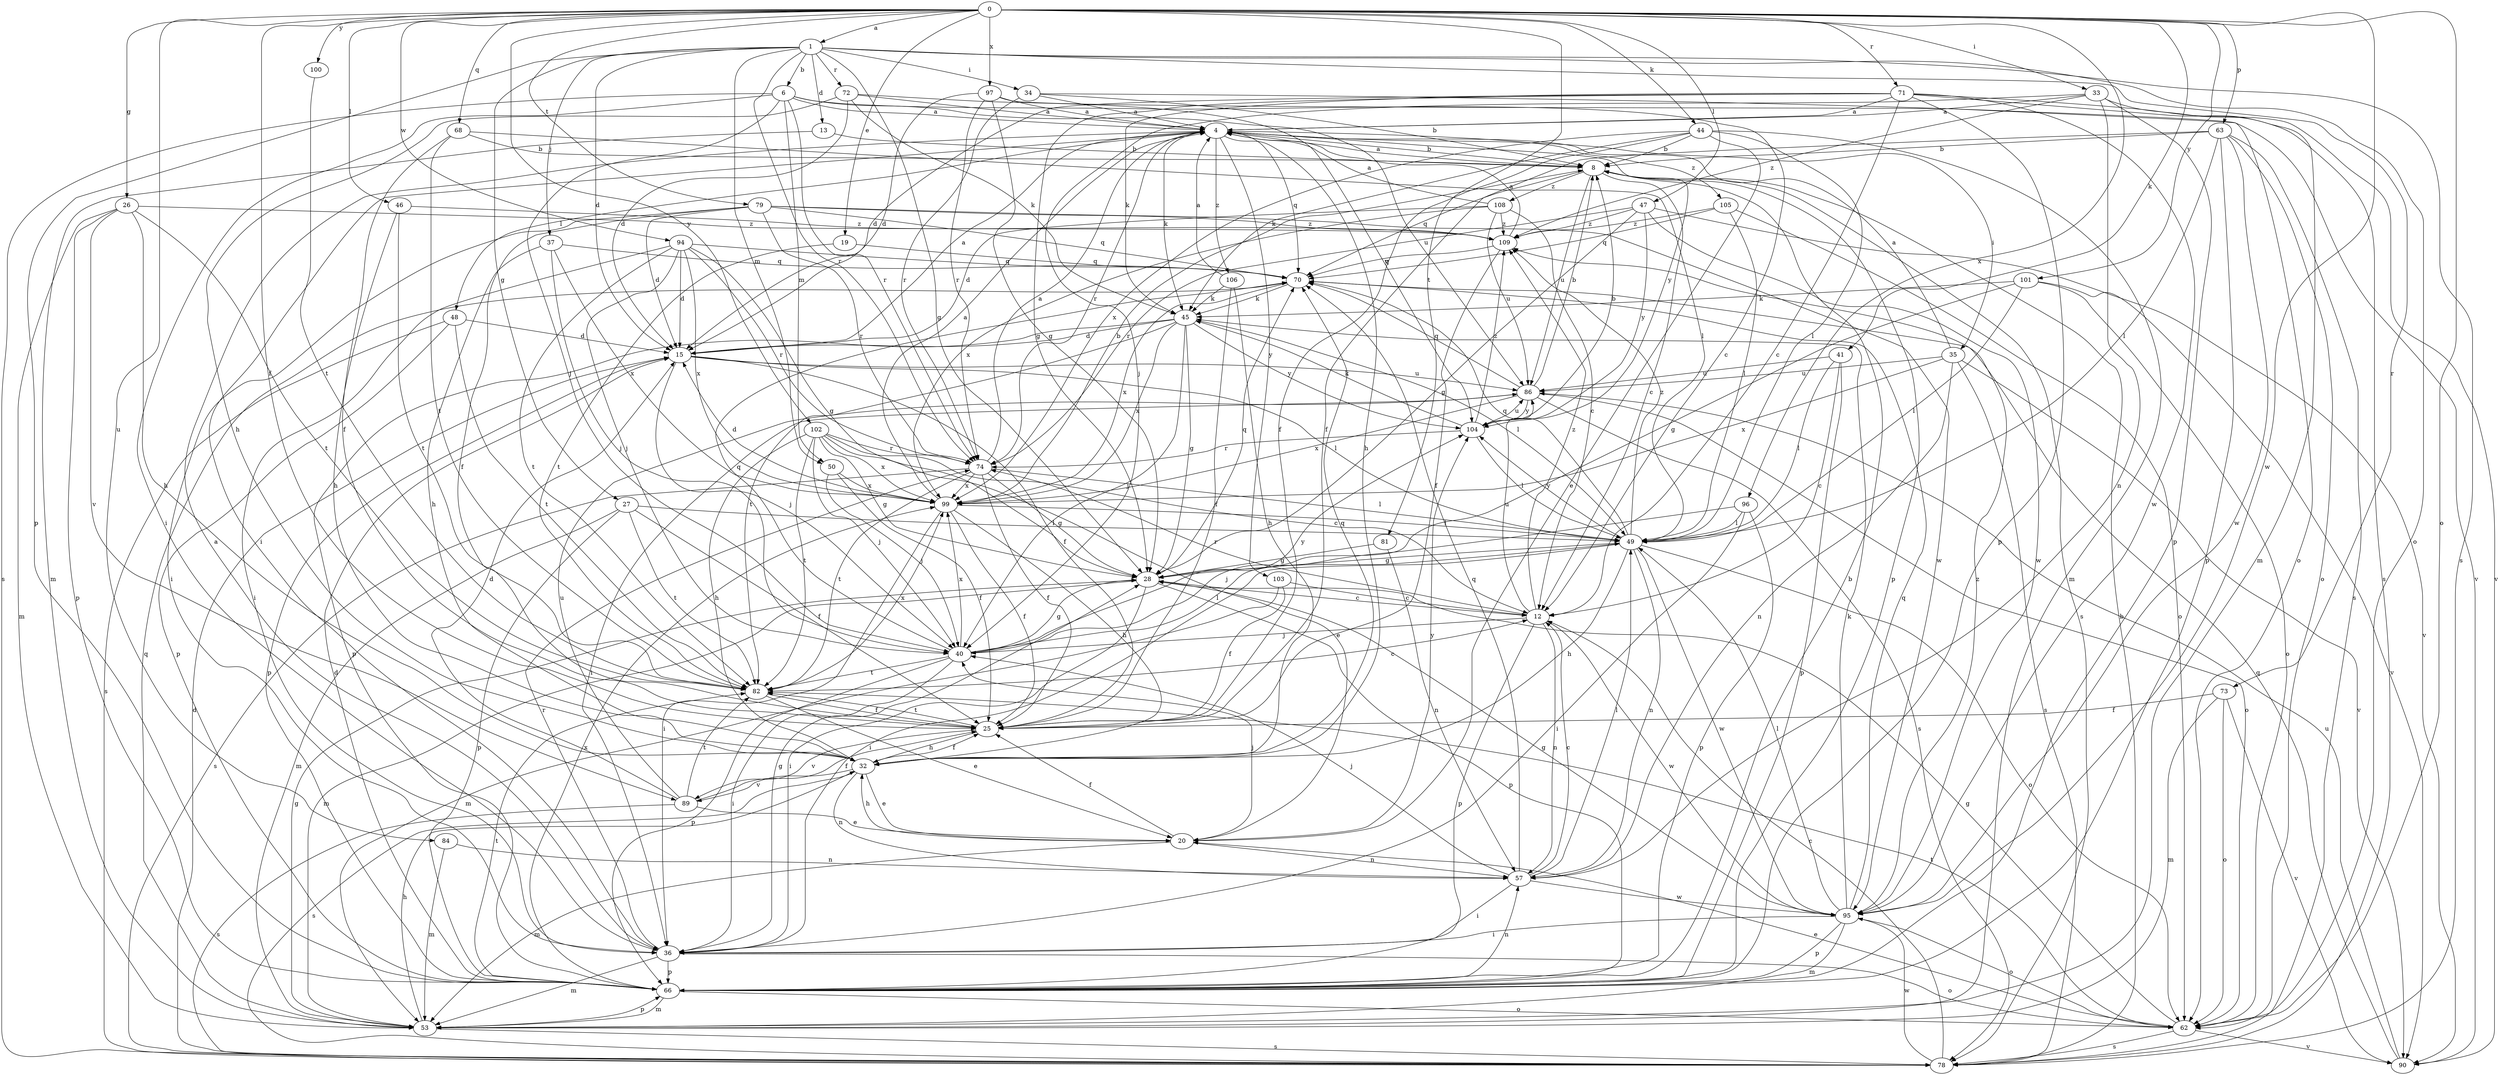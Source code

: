 strict digraph  {
0;
1;
4;
6;
8;
12;
13;
15;
19;
20;
25;
26;
27;
28;
32;
33;
34;
35;
36;
37;
40;
41;
44;
45;
46;
47;
48;
49;
50;
53;
57;
62;
63;
66;
68;
70;
71;
72;
73;
74;
78;
79;
81;
82;
84;
86;
89;
90;
94;
95;
96;
97;
99;
100;
101;
102;
103;
104;
105;
106;
108;
109;
0 -> 1  [label=a];
0 -> 19  [label=e];
0 -> 25  [label=f];
0 -> 26  [label=g];
0 -> 33  [label=i];
0 -> 41  [label=k];
0 -> 44  [label=k];
0 -> 46  [label=l];
0 -> 47  [label=l];
0 -> 62  [label=o];
0 -> 63  [label=p];
0 -> 68  [label=q];
0 -> 71  [label=r];
0 -> 79  [label=t];
0 -> 81  [label=t];
0 -> 84  [label=u];
0 -> 94  [label=w];
0 -> 95  [label=w];
0 -> 96  [label=x];
0 -> 97  [label=x];
0 -> 100  [label=y];
0 -> 101  [label=y];
0 -> 102  [label=y];
1 -> 6  [label=b];
1 -> 13  [label=d];
1 -> 15  [label=d];
1 -> 27  [label=g];
1 -> 28  [label=g];
1 -> 34  [label=i];
1 -> 37  [label=j];
1 -> 50  [label=m];
1 -> 62  [label=o];
1 -> 66  [label=p];
1 -> 72  [label=r];
1 -> 73  [label=r];
1 -> 74  [label=r];
1 -> 78  [label=s];
4 -> 8  [label=b];
4 -> 32  [label=h];
4 -> 35  [label=i];
4 -> 36  [label=i];
4 -> 45  [label=k];
4 -> 48  [label=l];
4 -> 70  [label=q];
4 -> 74  [label=r];
4 -> 103  [label=y];
4 -> 104  [label=y];
4 -> 105  [label=z];
4 -> 106  [label=z];
6 -> 4  [label=a];
6 -> 12  [label=c];
6 -> 36  [label=i];
6 -> 40  [label=j];
6 -> 50  [label=m];
6 -> 74  [label=r];
6 -> 78  [label=s];
6 -> 86  [label=u];
8 -> 4  [label=a];
8 -> 12  [label=c];
8 -> 66  [label=p];
8 -> 70  [label=q];
8 -> 78  [label=s];
8 -> 86  [label=u];
8 -> 108  [label=z];
12 -> 40  [label=j];
12 -> 57  [label=n];
12 -> 66  [label=p];
12 -> 74  [label=r];
12 -> 86  [label=u];
12 -> 95  [label=w];
12 -> 109  [label=z];
13 -> 8  [label=b];
13 -> 53  [label=m];
15 -> 4  [label=a];
15 -> 25  [label=f];
15 -> 40  [label=j];
15 -> 49  [label=l];
15 -> 66  [label=p];
15 -> 86  [label=u];
19 -> 70  [label=q];
19 -> 82  [label=t];
20 -> 25  [label=f];
20 -> 32  [label=h];
20 -> 40  [label=j];
20 -> 53  [label=m];
20 -> 57  [label=n];
20 -> 104  [label=y];
25 -> 32  [label=h];
25 -> 82  [label=t];
25 -> 89  [label=v];
26 -> 32  [label=h];
26 -> 53  [label=m];
26 -> 66  [label=p];
26 -> 82  [label=t];
26 -> 89  [label=v];
26 -> 109  [label=z];
27 -> 25  [label=f];
27 -> 49  [label=l];
27 -> 53  [label=m];
27 -> 66  [label=p];
27 -> 82  [label=t];
28 -> 12  [label=c];
28 -> 36  [label=i];
28 -> 53  [label=m];
28 -> 66  [label=p];
28 -> 70  [label=q];
32 -> 20  [label=e];
32 -> 25  [label=f];
32 -> 57  [label=n];
32 -> 70  [label=q];
32 -> 78  [label=s];
32 -> 89  [label=v];
33 -> 4  [label=a];
33 -> 40  [label=j];
33 -> 53  [label=m];
33 -> 57  [label=n];
33 -> 66  [label=p];
33 -> 109  [label=z];
34 -> 4  [label=a];
34 -> 8  [label=b];
34 -> 62  [label=o];
34 -> 74  [label=r];
35 -> 4  [label=a];
35 -> 57  [label=n];
35 -> 78  [label=s];
35 -> 86  [label=u];
35 -> 90  [label=v];
35 -> 99  [label=x];
36 -> 4  [label=a];
36 -> 28  [label=g];
36 -> 53  [label=m];
36 -> 62  [label=o];
36 -> 66  [label=p];
36 -> 74  [label=r];
37 -> 32  [label=h];
37 -> 40  [label=j];
37 -> 70  [label=q];
37 -> 99  [label=x];
40 -> 28  [label=g];
40 -> 36  [label=i];
40 -> 49  [label=l];
40 -> 66  [label=p];
40 -> 70  [label=q];
40 -> 82  [label=t];
40 -> 99  [label=x];
40 -> 104  [label=y];
41 -> 12  [label=c];
41 -> 49  [label=l];
41 -> 66  [label=p];
41 -> 86  [label=u];
44 -> 8  [label=b];
44 -> 20  [label=e];
44 -> 25  [label=f];
44 -> 45  [label=k];
44 -> 49  [label=l];
44 -> 53  [label=m];
44 -> 99  [label=x];
45 -> 15  [label=d];
45 -> 28  [label=g];
45 -> 40  [label=j];
45 -> 49  [label=l];
45 -> 66  [label=p];
45 -> 82  [label=t];
45 -> 99  [label=x];
45 -> 104  [label=y];
46 -> 32  [label=h];
46 -> 82  [label=t];
46 -> 109  [label=z];
47 -> 28  [label=g];
47 -> 74  [label=r];
47 -> 90  [label=v];
47 -> 95  [label=w];
47 -> 104  [label=y];
47 -> 109  [label=z];
48 -> 15  [label=d];
48 -> 66  [label=p];
48 -> 78  [label=s];
48 -> 82  [label=t];
49 -> 28  [label=g];
49 -> 32  [label=h];
49 -> 36  [label=i];
49 -> 57  [label=n];
49 -> 62  [label=o];
49 -> 70  [label=q];
49 -> 95  [label=w];
49 -> 104  [label=y];
49 -> 109  [label=z];
50 -> 25  [label=f];
50 -> 40  [label=j];
50 -> 99  [label=x];
53 -> 28  [label=g];
53 -> 32  [label=h];
53 -> 66  [label=p];
53 -> 70  [label=q];
53 -> 78  [label=s];
57 -> 12  [label=c];
57 -> 36  [label=i];
57 -> 40  [label=j];
57 -> 49  [label=l];
57 -> 70  [label=q];
57 -> 95  [label=w];
62 -> 20  [label=e];
62 -> 28  [label=g];
62 -> 78  [label=s];
62 -> 82  [label=t];
62 -> 90  [label=v];
63 -> 8  [label=b];
63 -> 25  [label=f];
63 -> 49  [label=l];
63 -> 62  [label=o];
63 -> 66  [label=p];
63 -> 78  [label=s];
63 -> 95  [label=w];
66 -> 8  [label=b];
66 -> 15  [label=d];
66 -> 53  [label=m];
66 -> 57  [label=n];
66 -> 62  [label=o];
66 -> 82  [label=t];
66 -> 99  [label=x];
68 -> 8  [label=b];
68 -> 25  [label=f];
68 -> 49  [label=l];
68 -> 82  [label=t];
70 -> 45  [label=k];
70 -> 99  [label=x];
71 -> 4  [label=a];
71 -> 12  [label=c];
71 -> 15  [label=d];
71 -> 28  [label=g];
71 -> 45  [label=k];
71 -> 66  [label=p];
71 -> 78  [label=s];
71 -> 90  [label=v];
71 -> 95  [label=w];
72 -> 4  [label=a];
72 -> 15  [label=d];
72 -> 32  [label=h];
72 -> 45  [label=k];
72 -> 104  [label=y];
73 -> 25  [label=f];
73 -> 53  [label=m];
73 -> 62  [label=o];
73 -> 90  [label=v];
74 -> 4  [label=a];
74 -> 25  [label=f];
74 -> 28  [label=g];
74 -> 49  [label=l];
74 -> 78  [label=s];
74 -> 82  [label=t];
74 -> 99  [label=x];
78 -> 8  [label=b];
78 -> 12  [label=c];
78 -> 15  [label=d];
78 -> 95  [label=w];
79 -> 15  [label=d];
79 -> 25  [label=f];
79 -> 36  [label=i];
79 -> 70  [label=q];
79 -> 74  [label=r];
79 -> 95  [label=w];
79 -> 109  [label=z];
81 -> 28  [label=g];
81 -> 57  [label=n];
82 -> 12  [label=c];
82 -> 20  [label=e];
82 -> 25  [label=f];
82 -> 99  [label=x];
84 -> 53  [label=m];
84 -> 57  [label=n];
86 -> 8  [label=b];
86 -> 36  [label=i];
86 -> 62  [label=o];
86 -> 70  [label=q];
86 -> 78  [label=s];
86 -> 99  [label=x];
86 -> 104  [label=y];
89 -> 15  [label=d];
89 -> 20  [label=e];
89 -> 25  [label=f];
89 -> 78  [label=s];
89 -> 82  [label=t];
89 -> 86  [label=u];
90 -> 70  [label=q];
90 -> 86  [label=u];
94 -> 15  [label=d];
94 -> 28  [label=g];
94 -> 36  [label=i];
94 -> 40  [label=j];
94 -> 70  [label=q];
94 -> 74  [label=r];
94 -> 82  [label=t];
94 -> 99  [label=x];
95 -> 28  [label=g];
95 -> 36  [label=i];
95 -> 45  [label=k];
95 -> 49  [label=l];
95 -> 53  [label=m];
95 -> 62  [label=o];
95 -> 66  [label=p];
95 -> 70  [label=q];
95 -> 109  [label=z];
96 -> 36  [label=i];
96 -> 40  [label=j];
96 -> 49  [label=l];
96 -> 66  [label=p];
97 -> 4  [label=a];
97 -> 15  [label=d];
97 -> 28  [label=g];
97 -> 74  [label=r];
97 -> 90  [label=v];
99 -> 4  [label=a];
99 -> 8  [label=b];
99 -> 15  [label=d];
99 -> 25  [label=f];
99 -> 32  [label=h];
99 -> 36  [label=i];
99 -> 49  [label=l];
100 -> 82  [label=t];
101 -> 28  [label=g];
101 -> 45  [label=k];
101 -> 49  [label=l];
101 -> 62  [label=o];
101 -> 90  [label=v];
102 -> 12  [label=c];
102 -> 20  [label=e];
102 -> 28  [label=g];
102 -> 32  [label=h];
102 -> 40  [label=j];
102 -> 74  [label=r];
102 -> 82  [label=t];
102 -> 99  [label=x];
103 -> 12  [label=c];
103 -> 25  [label=f];
103 -> 53  [label=m];
104 -> 8  [label=b];
104 -> 45  [label=k];
104 -> 49  [label=l];
104 -> 74  [label=r];
104 -> 86  [label=u];
104 -> 109  [label=z];
105 -> 49  [label=l];
105 -> 62  [label=o];
105 -> 70  [label=q];
105 -> 109  [label=z];
106 -> 4  [label=a];
106 -> 25  [label=f];
106 -> 32  [label=h];
106 -> 45  [label=k];
108 -> 4  [label=a];
108 -> 12  [label=c];
108 -> 15  [label=d];
108 -> 86  [label=u];
108 -> 99  [label=x];
108 -> 109  [label=z];
109 -> 4  [label=a];
109 -> 25  [label=f];
109 -> 70  [label=q];
}
